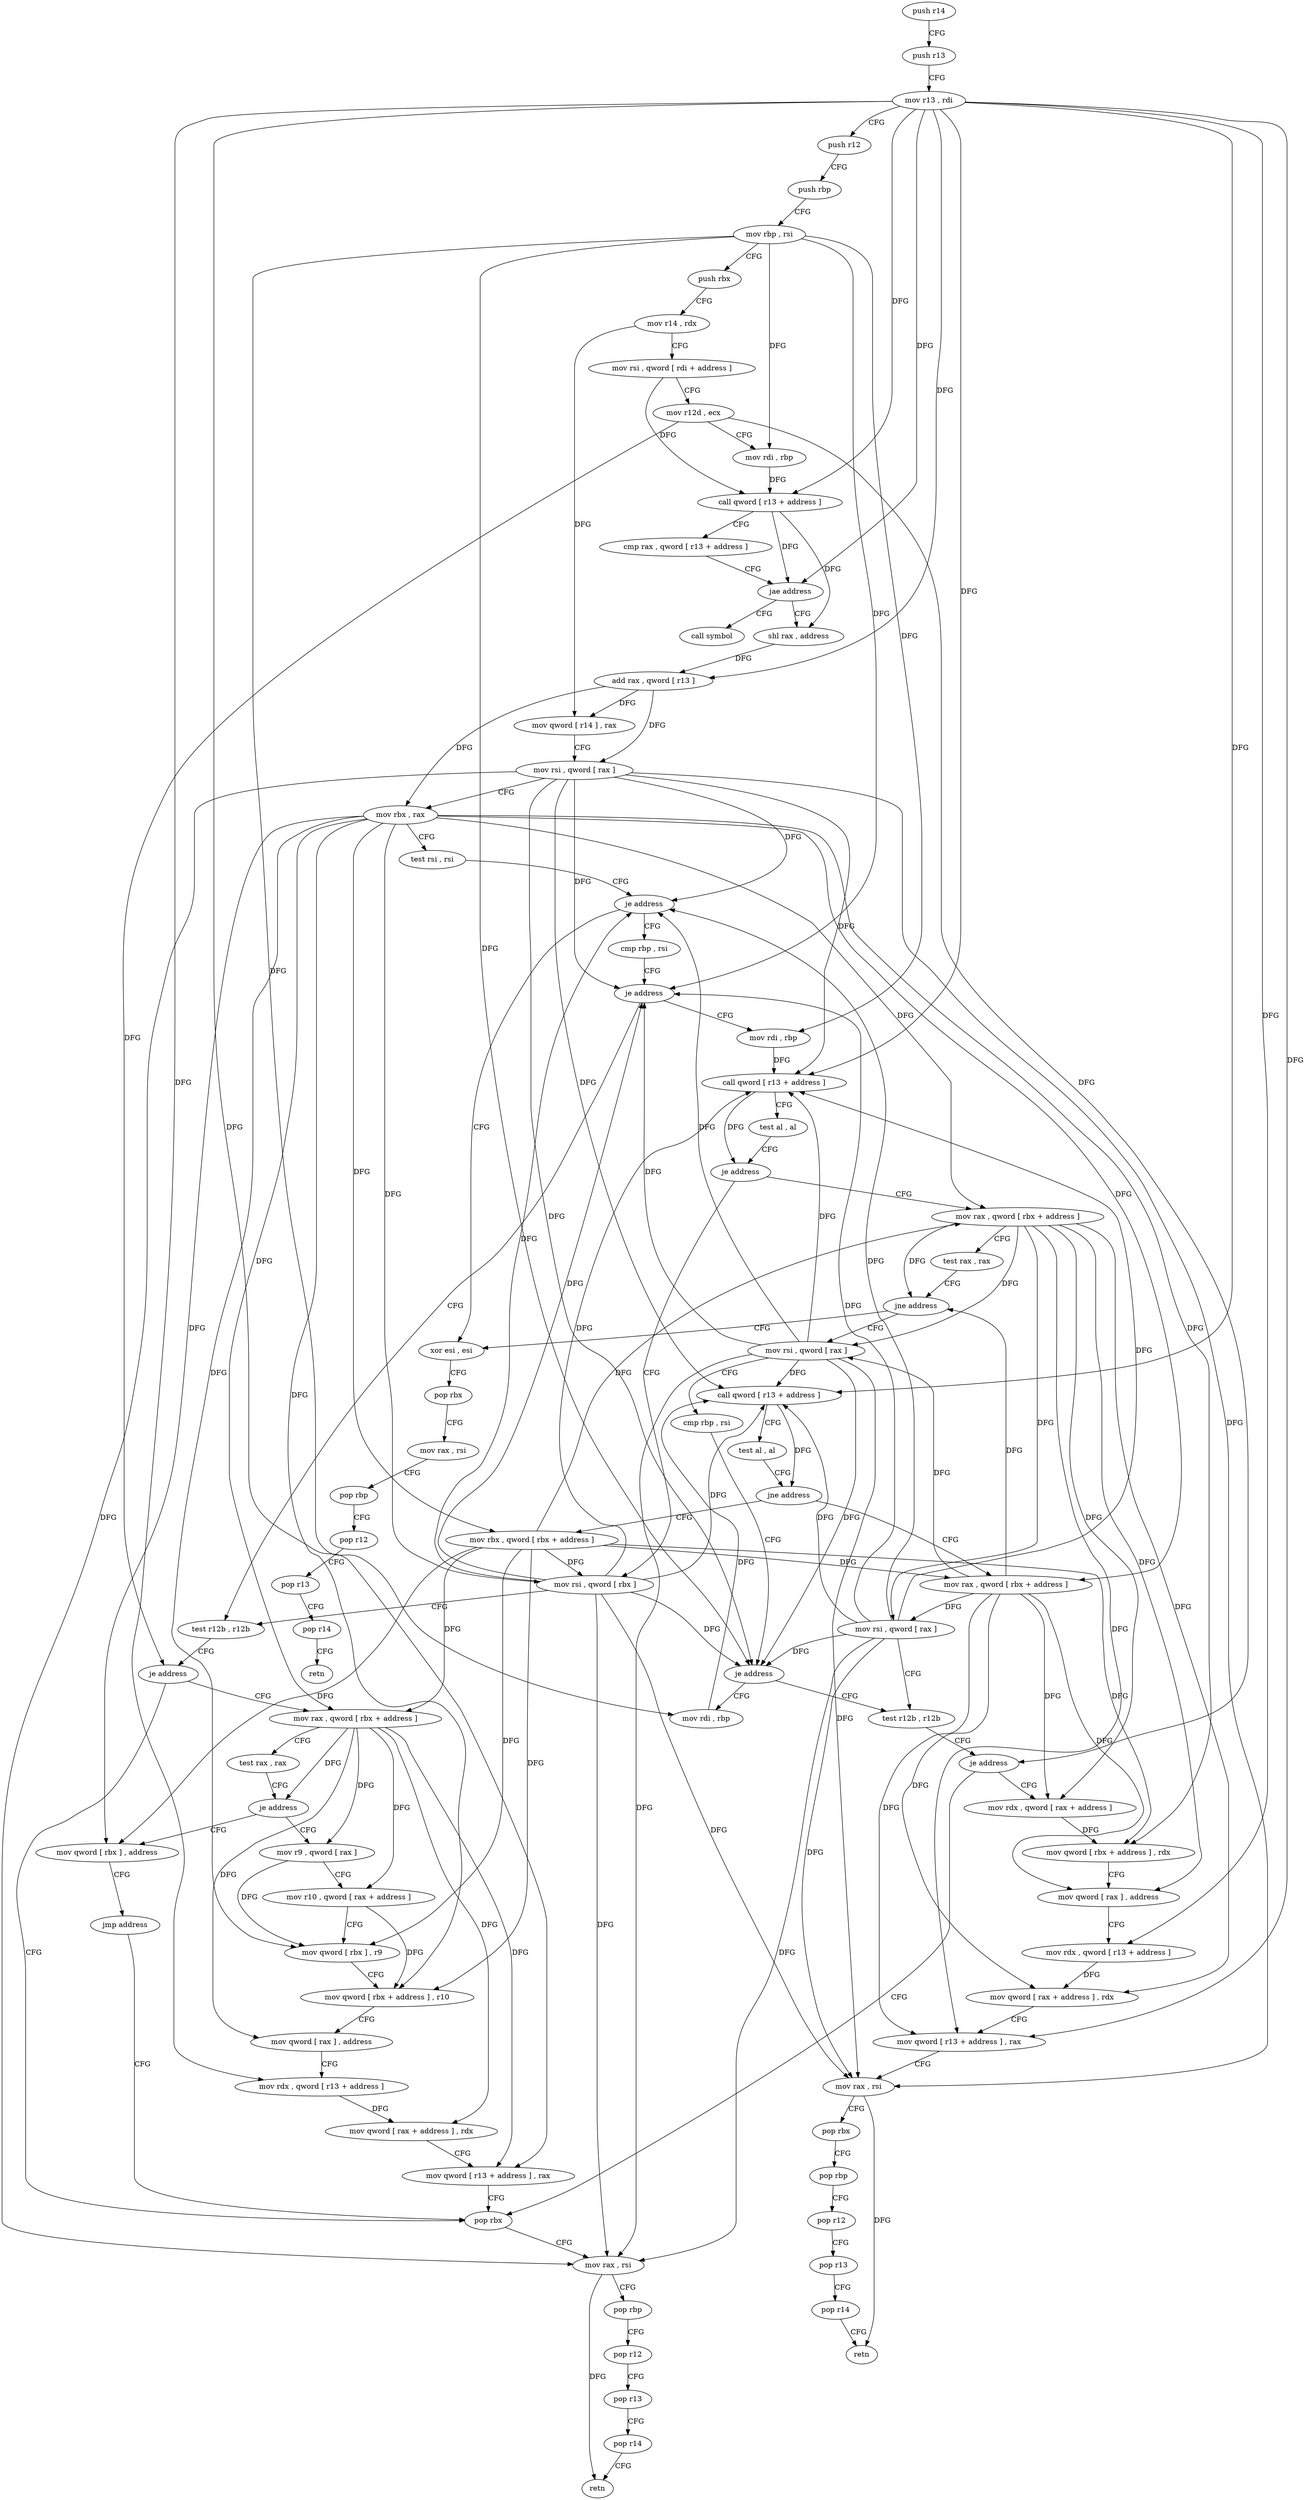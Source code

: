 digraph "func" {
"4307456" [label = "push r14" ]
"4307458" [label = "push r13" ]
"4307460" [label = "mov r13 , rdi" ]
"4307463" [label = "push r12" ]
"4307465" [label = "push rbp" ]
"4307466" [label = "mov rbp , rsi" ]
"4307469" [label = "push rbx" ]
"4307470" [label = "mov r14 , rdx" ]
"4307473" [label = "mov rsi , qword [ rdi + address ]" ]
"4307477" [label = "mov r12d , ecx" ]
"4307480" [label = "mov rdi , rbp" ]
"4307483" [label = "call qword [ r13 + address ]" ]
"4307487" [label = "cmp rax , qword [ r13 + address ]" ]
"4307491" [label = "jae address" ]
"4307732" [label = "call symbol" ]
"4307497" [label = "shl rax , address" ]
"4307501" [label = "add rax , qword [ r13 ]" ]
"4307505" [label = "mov qword [ r14 ] , rax" ]
"4307508" [label = "mov rsi , qword [ rax ]" ]
"4307511" [label = "mov rbx , rax" ]
"4307514" [label = "test rsi , rsi" ]
"4307517" [label = "je address" ]
"4307640" [label = "xor esi , esi" ]
"4307519" [label = "cmp rbp , rsi" ]
"4307642" [label = "pop rbx" ]
"4307643" [label = "mov rax , rsi" ]
"4307646" [label = "pop rbp" ]
"4307647" [label = "pop r12" ]
"4307649" [label = "pop r13" ]
"4307651" [label = "pop r14" ]
"4307653" [label = "retn" ]
"4307522" [label = "je address" ]
"4307538" [label = "test r12b , r12b" ]
"4307524" [label = "mov rdi , rbp" ]
"4307541" [label = "je address" ]
"4307589" [label = "pop rbx" ]
"4307543" [label = "mov rax , qword [ rbx + address ]" ]
"4307527" [label = "call qword [ r13 + address ]" ]
"4307531" [label = "test al , al" ]
"4307533" [label = "je address" ]
"4307631" [label = "mov rax , qword [ rbx + address ]" ]
"4307535" [label = "mov rsi , qword [ rbx ]" ]
"4307590" [label = "mov rax , rsi" ]
"4307593" [label = "pop rbp" ]
"4307594" [label = "pop r12" ]
"4307596" [label = "pop r13" ]
"4307598" [label = "pop r14" ]
"4307600" [label = "retn" ]
"4307547" [label = "test rax , rax" ]
"4307550" [label = "je address" ]
"4307720" [label = "mov qword [ rbx ] , address" ]
"4307556" [label = "mov r9 , qword [ rax ]" ]
"4307635" [label = "test rax , rax" ]
"4307638" [label = "jne address" ]
"4307608" [label = "mov rsi , qword [ rax ]" ]
"4307727" [label = "jmp address" ]
"4307559" [label = "mov r10 , qword [ rax + address ]" ]
"4307563" [label = "mov qword [ rbx ] , r9" ]
"4307566" [label = "mov qword [ rbx + address ] , r10" ]
"4307570" [label = "mov qword [ rax ] , address" ]
"4307577" [label = "mov rdx , qword [ r13 + address ]" ]
"4307581" [label = "mov qword [ rax + address ] , rdx" ]
"4307585" [label = "mov qword [ r13 + address ] , rax" ]
"4307611" [label = "cmp rbp , rsi" ]
"4307614" [label = "je address" ]
"4307671" [label = "test r12b , r12b" ]
"4307616" [label = "mov rdi , rbp" ]
"4307674" [label = "je address" ]
"4307676" [label = "mov rdx , qword [ rax + address ]" ]
"4307619" [label = "call qword [ r13 + address ]" ]
"4307623" [label = "test al , al" ]
"4307625" [label = "jne address" ]
"4307664" [label = "mov rax , qword [ rbx + address ]" ]
"4307627" [label = "mov rbx , qword [ rbx + address ]" ]
"4307680" [label = "mov qword [ rbx + address ] , rdx" ]
"4307684" [label = "mov qword [ rax ] , address" ]
"4307691" [label = "mov rdx , qword [ r13 + address ]" ]
"4307695" [label = "mov qword [ rax + address ] , rdx" ]
"4307699" [label = "mov qword [ r13 + address ] , rax" ]
"4307703" [label = "mov rax , rsi" ]
"4307706" [label = "pop rbx" ]
"4307707" [label = "pop rbp" ]
"4307708" [label = "pop r12" ]
"4307710" [label = "pop r13" ]
"4307712" [label = "pop r14" ]
"4307714" [label = "retn" ]
"4307668" [label = "mov rsi , qword [ rax ]" ]
"4307456" -> "4307458" [ label = "CFG" ]
"4307458" -> "4307460" [ label = "CFG" ]
"4307460" -> "4307463" [ label = "CFG" ]
"4307460" -> "4307483" [ label = "DFG" ]
"4307460" -> "4307491" [ label = "DFG" ]
"4307460" -> "4307501" [ label = "DFG" ]
"4307460" -> "4307527" [ label = "DFG" ]
"4307460" -> "4307577" [ label = "DFG" ]
"4307460" -> "4307585" [ label = "DFG" ]
"4307460" -> "4307619" [ label = "DFG" ]
"4307460" -> "4307691" [ label = "DFG" ]
"4307460" -> "4307699" [ label = "DFG" ]
"4307463" -> "4307465" [ label = "CFG" ]
"4307465" -> "4307466" [ label = "CFG" ]
"4307466" -> "4307469" [ label = "CFG" ]
"4307466" -> "4307480" [ label = "DFG" ]
"4307466" -> "4307522" [ label = "DFG" ]
"4307466" -> "4307524" [ label = "DFG" ]
"4307466" -> "4307614" [ label = "DFG" ]
"4307466" -> "4307616" [ label = "DFG" ]
"4307469" -> "4307470" [ label = "CFG" ]
"4307470" -> "4307473" [ label = "CFG" ]
"4307470" -> "4307505" [ label = "DFG" ]
"4307473" -> "4307477" [ label = "CFG" ]
"4307473" -> "4307483" [ label = "DFG" ]
"4307477" -> "4307480" [ label = "CFG" ]
"4307477" -> "4307541" [ label = "DFG" ]
"4307477" -> "4307674" [ label = "DFG" ]
"4307480" -> "4307483" [ label = "DFG" ]
"4307483" -> "4307487" [ label = "CFG" ]
"4307483" -> "4307491" [ label = "DFG" ]
"4307483" -> "4307497" [ label = "DFG" ]
"4307487" -> "4307491" [ label = "CFG" ]
"4307491" -> "4307732" [ label = "CFG" ]
"4307491" -> "4307497" [ label = "CFG" ]
"4307497" -> "4307501" [ label = "DFG" ]
"4307501" -> "4307505" [ label = "DFG" ]
"4307501" -> "4307508" [ label = "DFG" ]
"4307501" -> "4307511" [ label = "DFG" ]
"4307505" -> "4307508" [ label = "CFG" ]
"4307508" -> "4307511" [ label = "CFG" ]
"4307508" -> "4307517" [ label = "DFG" ]
"4307508" -> "4307522" [ label = "DFG" ]
"4307508" -> "4307527" [ label = "DFG" ]
"4307508" -> "4307590" [ label = "DFG" ]
"4307508" -> "4307614" [ label = "DFG" ]
"4307508" -> "4307619" [ label = "DFG" ]
"4307508" -> "4307703" [ label = "DFG" ]
"4307511" -> "4307514" [ label = "CFG" ]
"4307511" -> "4307543" [ label = "DFG" ]
"4307511" -> "4307631" [ label = "DFG" ]
"4307511" -> "4307535" [ label = "DFG" ]
"4307511" -> "4307720" [ label = "DFG" ]
"4307511" -> "4307563" [ label = "DFG" ]
"4307511" -> "4307566" [ label = "DFG" ]
"4307511" -> "4307680" [ label = "DFG" ]
"4307511" -> "4307664" [ label = "DFG" ]
"4307511" -> "4307627" [ label = "DFG" ]
"4307514" -> "4307517" [ label = "CFG" ]
"4307517" -> "4307640" [ label = "CFG" ]
"4307517" -> "4307519" [ label = "CFG" ]
"4307640" -> "4307642" [ label = "CFG" ]
"4307519" -> "4307522" [ label = "CFG" ]
"4307642" -> "4307643" [ label = "CFG" ]
"4307643" -> "4307646" [ label = "CFG" ]
"4307646" -> "4307647" [ label = "CFG" ]
"4307647" -> "4307649" [ label = "CFG" ]
"4307649" -> "4307651" [ label = "CFG" ]
"4307651" -> "4307653" [ label = "CFG" ]
"4307522" -> "4307538" [ label = "CFG" ]
"4307522" -> "4307524" [ label = "CFG" ]
"4307538" -> "4307541" [ label = "CFG" ]
"4307524" -> "4307527" [ label = "DFG" ]
"4307541" -> "4307589" [ label = "CFG" ]
"4307541" -> "4307543" [ label = "CFG" ]
"4307589" -> "4307590" [ label = "CFG" ]
"4307543" -> "4307547" [ label = "CFG" ]
"4307543" -> "4307550" [ label = "DFG" ]
"4307543" -> "4307556" [ label = "DFG" ]
"4307543" -> "4307559" [ label = "DFG" ]
"4307543" -> "4307570" [ label = "DFG" ]
"4307543" -> "4307581" [ label = "DFG" ]
"4307543" -> "4307585" [ label = "DFG" ]
"4307527" -> "4307531" [ label = "CFG" ]
"4307527" -> "4307533" [ label = "DFG" ]
"4307531" -> "4307533" [ label = "CFG" ]
"4307533" -> "4307631" [ label = "CFG" ]
"4307533" -> "4307535" [ label = "CFG" ]
"4307631" -> "4307635" [ label = "CFG" ]
"4307631" -> "4307638" [ label = "DFG" ]
"4307631" -> "4307608" [ label = "DFG" ]
"4307631" -> "4307676" [ label = "DFG" ]
"4307631" -> "4307684" [ label = "DFG" ]
"4307631" -> "4307695" [ label = "DFG" ]
"4307631" -> "4307699" [ label = "DFG" ]
"4307631" -> "4307668" [ label = "DFG" ]
"4307535" -> "4307538" [ label = "CFG" ]
"4307535" -> "4307517" [ label = "DFG" ]
"4307535" -> "4307522" [ label = "DFG" ]
"4307535" -> "4307527" [ label = "DFG" ]
"4307535" -> "4307590" [ label = "DFG" ]
"4307535" -> "4307614" [ label = "DFG" ]
"4307535" -> "4307619" [ label = "DFG" ]
"4307535" -> "4307703" [ label = "DFG" ]
"4307590" -> "4307593" [ label = "CFG" ]
"4307590" -> "4307600" [ label = "DFG" ]
"4307593" -> "4307594" [ label = "CFG" ]
"4307594" -> "4307596" [ label = "CFG" ]
"4307596" -> "4307598" [ label = "CFG" ]
"4307598" -> "4307600" [ label = "CFG" ]
"4307547" -> "4307550" [ label = "CFG" ]
"4307550" -> "4307720" [ label = "CFG" ]
"4307550" -> "4307556" [ label = "CFG" ]
"4307720" -> "4307727" [ label = "CFG" ]
"4307556" -> "4307559" [ label = "CFG" ]
"4307556" -> "4307563" [ label = "DFG" ]
"4307635" -> "4307638" [ label = "CFG" ]
"4307638" -> "4307608" [ label = "CFG" ]
"4307638" -> "4307640" [ label = "CFG" ]
"4307608" -> "4307611" [ label = "CFG" ]
"4307608" -> "4307517" [ label = "DFG" ]
"4307608" -> "4307522" [ label = "DFG" ]
"4307608" -> "4307527" [ label = "DFG" ]
"4307608" -> "4307590" [ label = "DFG" ]
"4307608" -> "4307614" [ label = "DFG" ]
"4307608" -> "4307619" [ label = "DFG" ]
"4307608" -> "4307703" [ label = "DFG" ]
"4307727" -> "4307589" [ label = "CFG" ]
"4307559" -> "4307563" [ label = "CFG" ]
"4307559" -> "4307566" [ label = "DFG" ]
"4307563" -> "4307566" [ label = "CFG" ]
"4307566" -> "4307570" [ label = "CFG" ]
"4307570" -> "4307577" [ label = "CFG" ]
"4307577" -> "4307581" [ label = "DFG" ]
"4307581" -> "4307585" [ label = "CFG" ]
"4307585" -> "4307589" [ label = "CFG" ]
"4307611" -> "4307614" [ label = "CFG" ]
"4307614" -> "4307671" [ label = "CFG" ]
"4307614" -> "4307616" [ label = "CFG" ]
"4307671" -> "4307674" [ label = "CFG" ]
"4307616" -> "4307619" [ label = "DFG" ]
"4307674" -> "4307589" [ label = "CFG" ]
"4307674" -> "4307676" [ label = "CFG" ]
"4307676" -> "4307680" [ label = "DFG" ]
"4307619" -> "4307623" [ label = "CFG" ]
"4307619" -> "4307625" [ label = "DFG" ]
"4307623" -> "4307625" [ label = "CFG" ]
"4307625" -> "4307664" [ label = "CFG" ]
"4307625" -> "4307627" [ label = "CFG" ]
"4307664" -> "4307668" [ label = "DFG" ]
"4307664" -> "4307638" [ label = "DFG" ]
"4307664" -> "4307608" [ label = "DFG" ]
"4307664" -> "4307676" [ label = "DFG" ]
"4307664" -> "4307684" [ label = "DFG" ]
"4307664" -> "4307699" [ label = "DFG" ]
"4307664" -> "4307695" [ label = "DFG" ]
"4307627" -> "4307631" [ label = "DFG" ]
"4307627" -> "4307543" [ label = "DFG" ]
"4307627" -> "4307535" [ label = "DFG" ]
"4307627" -> "4307720" [ label = "DFG" ]
"4307627" -> "4307664" [ label = "DFG" ]
"4307627" -> "4307563" [ label = "DFG" ]
"4307627" -> "4307566" [ label = "DFG" ]
"4307627" -> "4307680" [ label = "DFG" ]
"4307680" -> "4307684" [ label = "CFG" ]
"4307684" -> "4307691" [ label = "CFG" ]
"4307691" -> "4307695" [ label = "DFG" ]
"4307695" -> "4307699" [ label = "CFG" ]
"4307699" -> "4307703" [ label = "CFG" ]
"4307703" -> "4307706" [ label = "CFG" ]
"4307703" -> "4307714" [ label = "DFG" ]
"4307706" -> "4307707" [ label = "CFG" ]
"4307707" -> "4307708" [ label = "CFG" ]
"4307708" -> "4307710" [ label = "CFG" ]
"4307710" -> "4307712" [ label = "CFG" ]
"4307712" -> "4307714" [ label = "CFG" ]
"4307668" -> "4307671" [ label = "CFG" ]
"4307668" -> "4307517" [ label = "DFG" ]
"4307668" -> "4307522" [ label = "DFG" ]
"4307668" -> "4307527" [ label = "DFG" ]
"4307668" -> "4307590" [ label = "DFG" ]
"4307668" -> "4307614" [ label = "DFG" ]
"4307668" -> "4307619" [ label = "DFG" ]
"4307668" -> "4307703" [ label = "DFG" ]
}
